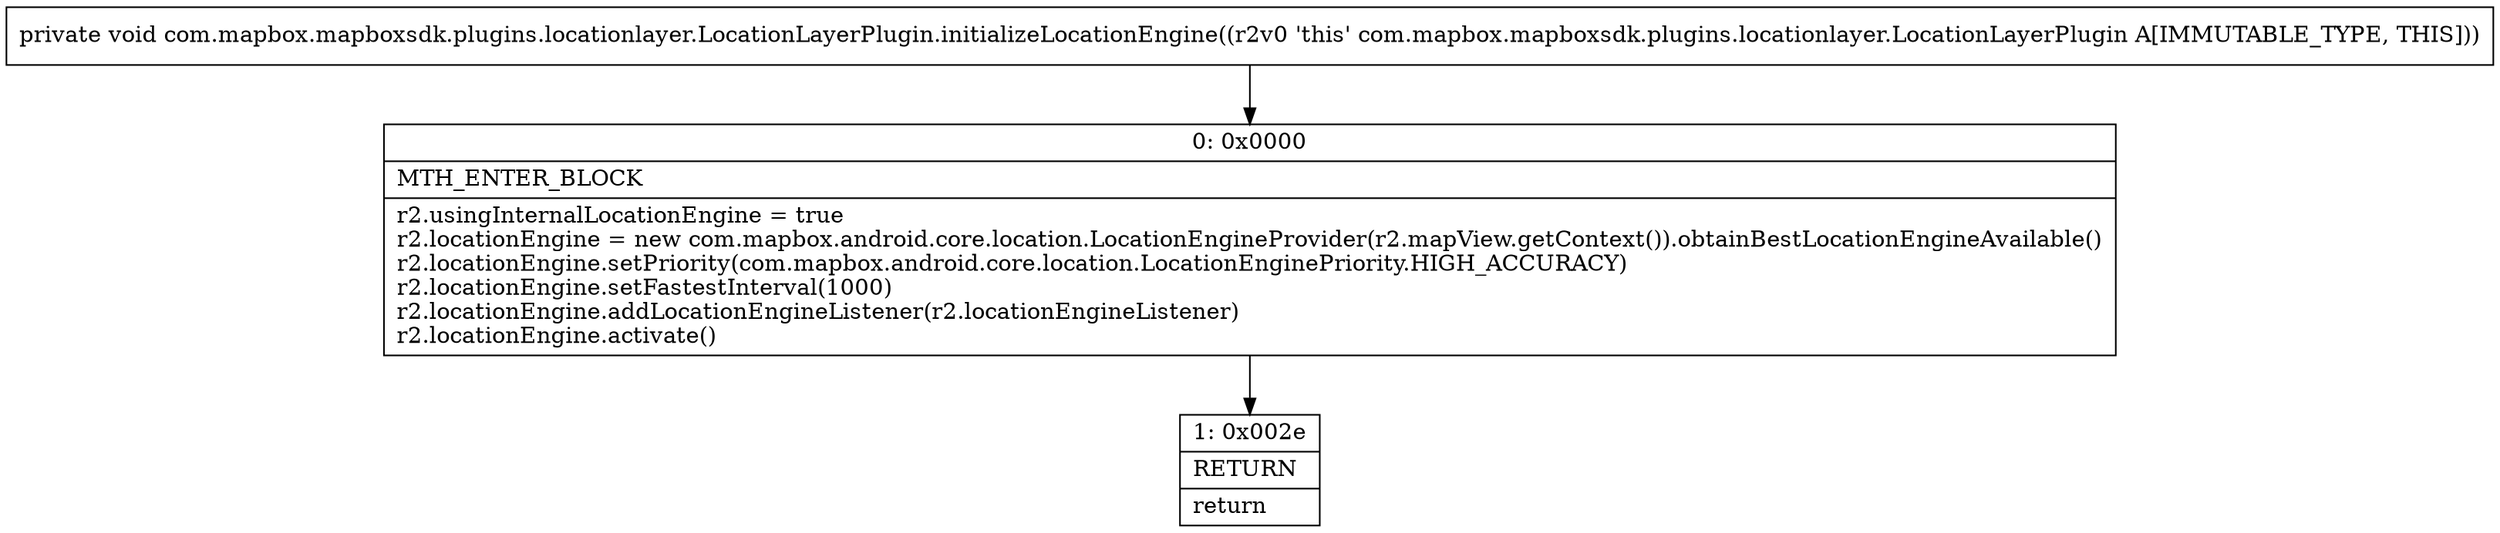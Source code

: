 digraph "CFG forcom.mapbox.mapboxsdk.plugins.locationlayer.LocationLayerPlugin.initializeLocationEngine()V" {
Node_0 [shape=record,label="{0\:\ 0x0000|MTH_ENTER_BLOCK\l|r2.usingInternalLocationEngine = true\lr2.locationEngine = new com.mapbox.android.core.location.LocationEngineProvider(r2.mapView.getContext()).obtainBestLocationEngineAvailable()\lr2.locationEngine.setPriority(com.mapbox.android.core.location.LocationEnginePriority.HIGH_ACCURACY)\lr2.locationEngine.setFastestInterval(1000)\lr2.locationEngine.addLocationEngineListener(r2.locationEngineListener)\lr2.locationEngine.activate()\l}"];
Node_1 [shape=record,label="{1\:\ 0x002e|RETURN\l|return\l}"];
MethodNode[shape=record,label="{private void com.mapbox.mapboxsdk.plugins.locationlayer.LocationLayerPlugin.initializeLocationEngine((r2v0 'this' com.mapbox.mapboxsdk.plugins.locationlayer.LocationLayerPlugin A[IMMUTABLE_TYPE, THIS])) }"];
MethodNode -> Node_0;
Node_0 -> Node_1;
}

